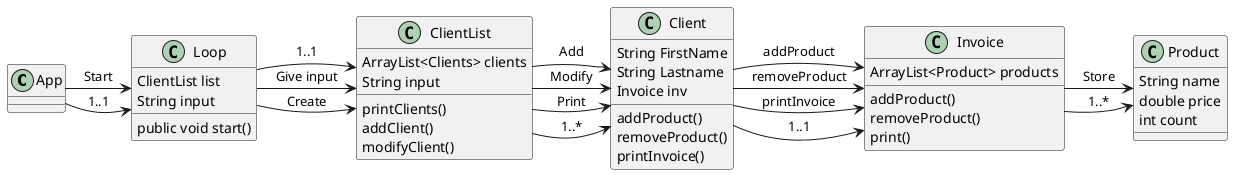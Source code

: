 @startuml

Class App{}

Class Loop
{
    ClientList list
    String input

    public void start()
}

Class Client
{
    String FirstName
    String Lastname
    Invoice inv

    addProduct()
    removeProduct()
    printInvoice()
}

Class ClientList
{
    ArrayList<Clients> clients
    String input

    printClients()
    addClient()
    modifyClient()
}

Class Invoice
{
    ArrayList<Product> products

    addProduct()
    removeProduct()
    print()
}

Class Product
{
    String name
    double price
    int count
}

App -> Loop: Start
App -> Loop: 1..1

Loop -> ClientList: Create
Loop -> ClientList: Give input
Loop -> ClientList: 1..1

ClientList -> Client: Add
ClientList -> Client: Print
ClientList -> Client: Modify
ClientList -> Client: 1..*

Client -> Invoice: addProduct
Client -> Invoice: removeProduct
Client -> Invoice: printInvoice
Client -> Invoice: 1..1

Invoice -> Product: Store
Invoice -> Product: 1..*

@enduml